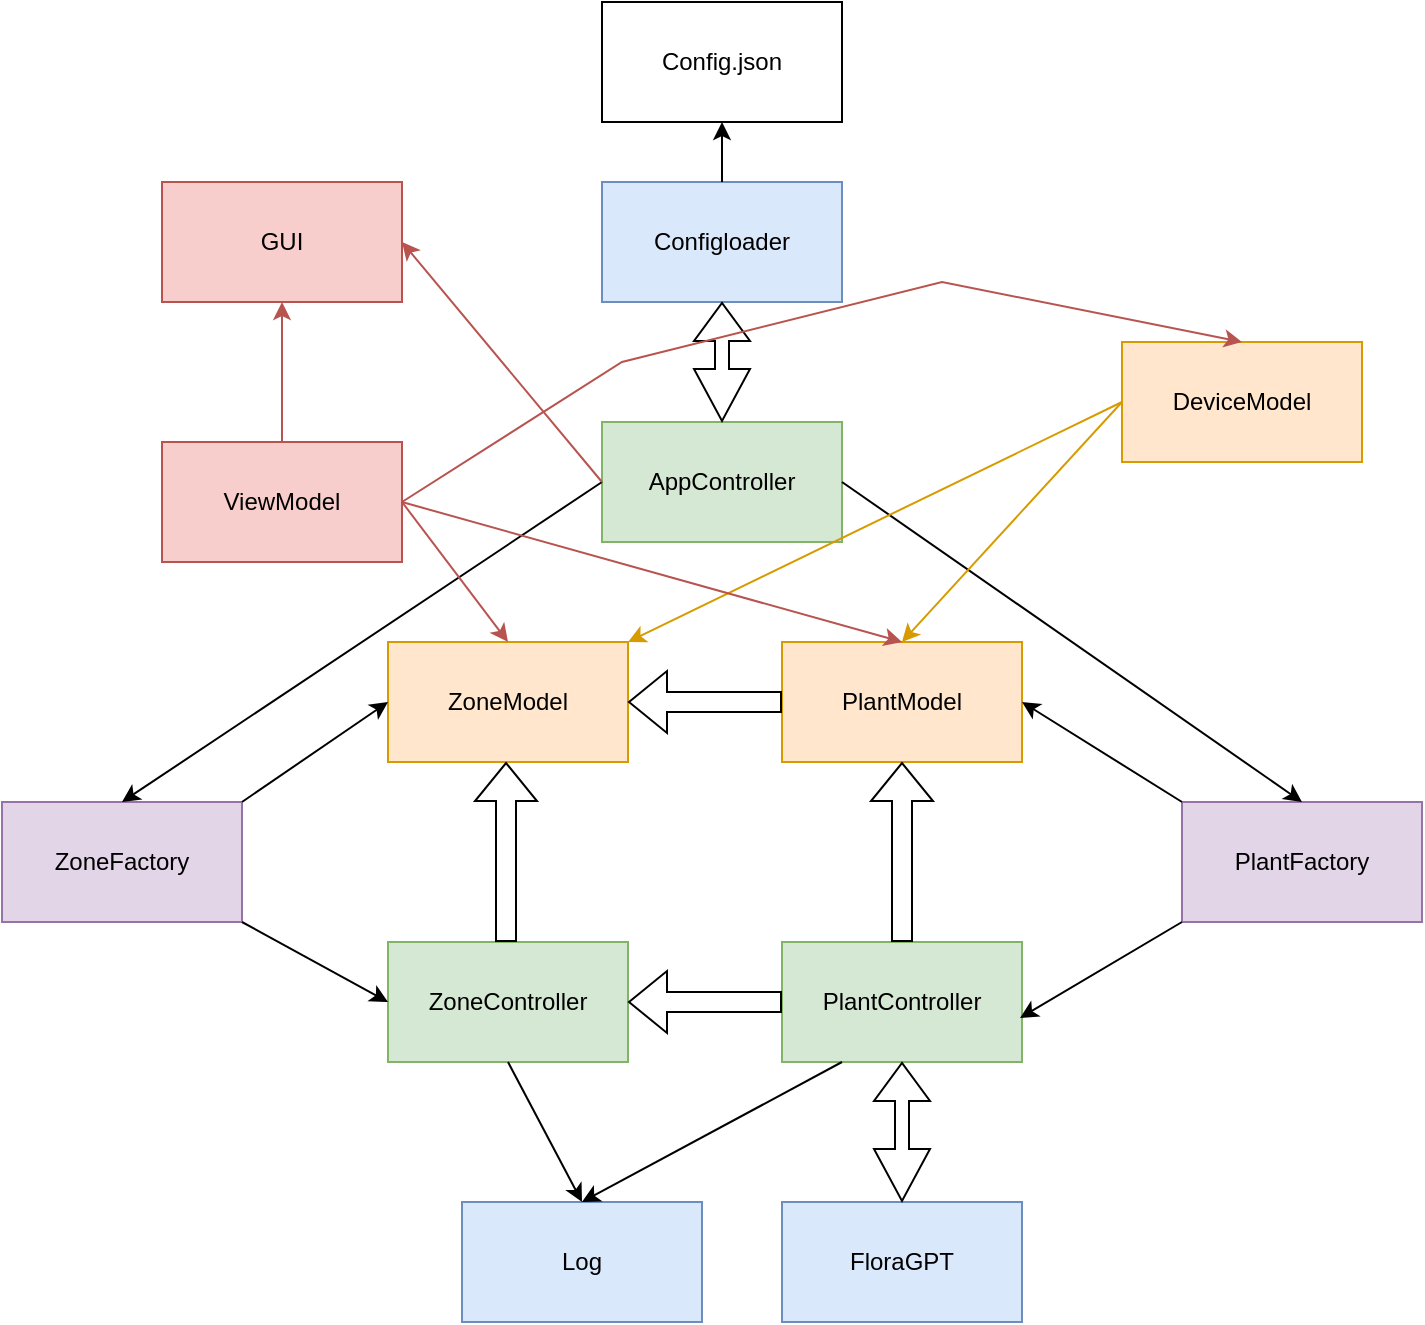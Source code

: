 <mxfile version="21.4.0" type="device">
  <diagram name="Page-1" id="c7558073-3199-34d8-9f00-42111426c3f3">
    <mxGraphModel dx="1434" dy="884" grid="1" gridSize="10" guides="1" tooltips="1" connect="1" arrows="1" fold="1" page="1" pageScale="1" pageWidth="826" pageHeight="1169" background="none" math="0" shadow="0">
      <root>
        <mxCell id="0" />
        <mxCell id="1" parent="0" />
        <mxCell id="CtsK_e08LjtsRLM-RBfz-103" value="ZoneController" style="rounded=0;whiteSpace=wrap;html=1;fillColor=#d5e8d4;strokeColor=#82b366;" parent="1" vertex="1">
          <mxGeometry x="353" y="490" width="120" height="60" as="geometry" />
        </mxCell>
        <mxCell id="CtsK_e08LjtsRLM-RBfz-104" value="DeviceModel" style="rounded=0;whiteSpace=wrap;html=1;fillColor=#ffe6cc;strokeColor=#d79b00;" parent="1" vertex="1">
          <mxGeometry x="720" y="190" width="120" height="60" as="geometry" />
        </mxCell>
        <mxCell id="CtsK_e08LjtsRLM-RBfz-105" value="Log" style="rounded=0;whiteSpace=wrap;html=1;fillColor=#dae8fc;strokeColor=#6c8ebf;" parent="1" vertex="1">
          <mxGeometry x="390" y="620" width="120" height="60" as="geometry" />
        </mxCell>
        <mxCell id="CtsK_e08LjtsRLM-RBfz-106" value="ZoneModel" style="rounded=0;whiteSpace=wrap;html=1;fillColor=#ffe6cc;strokeColor=#d79b00;" parent="1" vertex="1">
          <mxGeometry x="353" y="340" width="120" height="60" as="geometry" />
        </mxCell>
        <mxCell id="CtsK_e08LjtsRLM-RBfz-107" value="PlantController" style="rounded=0;whiteSpace=wrap;html=1;fillColor=#d5e8d4;strokeColor=#82b366;" parent="1" vertex="1">
          <mxGeometry x="550" y="490" width="120" height="60" as="geometry" />
        </mxCell>
        <mxCell id="CtsK_e08LjtsRLM-RBfz-108" value="PlantModel" style="rounded=0;whiteSpace=wrap;html=1;fillColor=#ffe6cc;strokeColor=#d79b00;" parent="1" vertex="1">
          <mxGeometry x="550" y="340" width="120" height="60" as="geometry" />
        </mxCell>
        <mxCell id="CtsK_e08LjtsRLM-RBfz-109" value="GUI" style="rounded=0;whiteSpace=wrap;html=1;fillColor=#f8cecc;strokeColor=#b85450;" parent="1" vertex="1">
          <mxGeometry x="240" y="110" width="120" height="60" as="geometry" />
        </mxCell>
        <mxCell id="CtsK_e08LjtsRLM-RBfz-110" value="Config.json" style="rounded=0;whiteSpace=wrap;html=1;" parent="1" vertex="1">
          <mxGeometry x="460" y="20" width="120" height="60" as="geometry" />
        </mxCell>
        <mxCell id="CtsK_e08LjtsRLM-RBfz-111" value="FloraGPT" style="rounded=0;whiteSpace=wrap;html=1;fillColor=#dae8fc;strokeColor=#6c8ebf;" parent="1" vertex="1">
          <mxGeometry x="550" y="620" width="120" height="60" as="geometry" />
        </mxCell>
        <mxCell id="CtsK_e08LjtsRLM-RBfz-112" value="" style="shape=flexArrow;endArrow=classic;startArrow=classic;html=1;rounded=0;exitX=0.5;exitY=1;exitDx=0;exitDy=0;width=7;endSize=8.32;entryX=0.5;entryY=0;entryDx=0;entryDy=0;" parent="1" source="CtsK_e08LjtsRLM-RBfz-107" target="CtsK_e08LjtsRLM-RBfz-111" edge="1">
          <mxGeometry width="100" height="100" relative="1" as="geometry">
            <mxPoint x="360" y="500" as="sourcePoint" />
            <mxPoint x="460" y="400" as="targetPoint" />
          </mxGeometry>
        </mxCell>
        <mxCell id="CtsK_e08LjtsRLM-RBfz-113" value="" style="shape=flexArrow;endArrow=classic;html=1;rounded=0;exitX=0.5;exitY=0;exitDx=0;exitDy=0;entryX=0.5;entryY=1;entryDx=0;entryDy=0;" parent="1" source="CtsK_e08LjtsRLM-RBfz-107" target="CtsK_e08LjtsRLM-RBfz-108" edge="1">
          <mxGeometry width="50" height="50" relative="1" as="geometry">
            <mxPoint x="390" y="470" as="sourcePoint" />
            <mxPoint x="440" y="420" as="targetPoint" />
          </mxGeometry>
        </mxCell>
        <mxCell id="CtsK_e08LjtsRLM-RBfz-114" value="" style="shape=flexArrow;endArrow=classic;html=1;rounded=0;exitX=0;exitY=0.5;exitDx=0;exitDy=0;entryX=1;entryY=0.5;entryDx=0;entryDy=0;" parent="1" source="CtsK_e08LjtsRLM-RBfz-107" target="CtsK_e08LjtsRLM-RBfz-103" edge="1">
          <mxGeometry width="50" height="50" relative="1" as="geometry">
            <mxPoint x="620" y="500" as="sourcePoint" />
            <mxPoint x="620" y="410" as="targetPoint" />
          </mxGeometry>
        </mxCell>
        <mxCell id="CtsK_e08LjtsRLM-RBfz-115" value="" style="shape=flexArrow;endArrow=classic;html=1;rounded=0;exitX=0;exitY=0.5;exitDx=0;exitDy=0;entryX=1;entryY=0.5;entryDx=0;entryDy=0;" parent="1" source="CtsK_e08LjtsRLM-RBfz-108" target="CtsK_e08LjtsRLM-RBfz-106" edge="1">
          <mxGeometry width="50" height="50" relative="1" as="geometry">
            <mxPoint x="560" y="530" as="sourcePoint" />
            <mxPoint x="483" y="530" as="targetPoint" />
          </mxGeometry>
        </mxCell>
        <mxCell id="CtsK_e08LjtsRLM-RBfz-116" value="" style="shape=flexArrow;endArrow=classic;html=1;rounded=0;exitX=0.5;exitY=0;exitDx=0;exitDy=0;entryX=0.5;entryY=1;entryDx=0;entryDy=0;" parent="1" edge="1">
          <mxGeometry width="50" height="50" relative="1" as="geometry">
            <mxPoint x="412" y="490" as="sourcePoint" />
            <mxPoint x="412" y="400" as="targetPoint" />
          </mxGeometry>
        </mxCell>
        <mxCell id="CtsK_e08LjtsRLM-RBfz-118" value="" style="endArrow=classic;html=1;rounded=0;entryX=0.5;entryY=0;entryDx=0;entryDy=0;exitX=0.5;exitY=1;exitDx=0;exitDy=0;" parent="1" source="CtsK_e08LjtsRLM-RBfz-103" target="CtsK_e08LjtsRLM-RBfz-105" edge="1">
          <mxGeometry width="50" height="50" relative="1" as="geometry">
            <mxPoint x="390" y="470" as="sourcePoint" />
            <mxPoint x="440" y="420" as="targetPoint" />
          </mxGeometry>
        </mxCell>
        <mxCell id="CtsK_e08LjtsRLM-RBfz-119" value="" style="endArrow=classic;html=1;rounded=0;entryX=0.5;entryY=0;entryDx=0;entryDy=0;exitX=0.25;exitY=1;exitDx=0;exitDy=0;" parent="1" source="CtsK_e08LjtsRLM-RBfz-107" target="CtsK_e08LjtsRLM-RBfz-105" edge="1">
          <mxGeometry width="50" height="50" relative="1" as="geometry">
            <mxPoint x="423" y="560" as="sourcePoint" />
            <mxPoint x="460" y="630" as="targetPoint" />
          </mxGeometry>
        </mxCell>
        <mxCell id="CtsK_e08LjtsRLM-RBfz-120" value="ZoneFactory" style="rounded=0;whiteSpace=wrap;html=1;fillColor=#e1d5e7;strokeColor=#9673a6;" parent="1" vertex="1">
          <mxGeometry x="160" y="420" width="120" height="60" as="geometry" />
        </mxCell>
        <mxCell id="CtsK_e08LjtsRLM-RBfz-121" value="PlantFactory" style="rounded=0;whiteSpace=wrap;html=1;fillColor=#e1d5e7;strokeColor=#9673a6;" parent="1" vertex="1">
          <mxGeometry x="750" y="420" width="120" height="60" as="geometry" />
        </mxCell>
        <mxCell id="CtsK_e08LjtsRLM-RBfz-122" value="" style="endArrow=classic;html=1;rounded=0;exitX=1;exitY=0;exitDx=0;exitDy=0;entryX=0;entryY=0.5;entryDx=0;entryDy=0;" parent="1" source="CtsK_e08LjtsRLM-RBfz-120" target="CtsK_e08LjtsRLM-RBfz-106" edge="1">
          <mxGeometry width="50" height="50" relative="1" as="geometry">
            <mxPoint x="390" y="470" as="sourcePoint" />
            <mxPoint x="440" y="420" as="targetPoint" />
          </mxGeometry>
        </mxCell>
        <mxCell id="CtsK_e08LjtsRLM-RBfz-123" value="" style="endArrow=classic;html=1;rounded=0;exitX=1;exitY=1;exitDx=0;exitDy=0;entryX=0;entryY=0.5;entryDx=0;entryDy=0;" parent="1" source="CtsK_e08LjtsRLM-RBfz-120" target="CtsK_e08LjtsRLM-RBfz-103" edge="1">
          <mxGeometry width="50" height="50" relative="1" as="geometry">
            <mxPoint x="290" y="430" as="sourcePoint" />
            <mxPoint x="363" y="380" as="targetPoint" />
          </mxGeometry>
        </mxCell>
        <mxCell id="CtsK_e08LjtsRLM-RBfz-124" value="" style="endArrow=classic;html=1;rounded=0;exitX=0;exitY=1;exitDx=0;exitDy=0;entryX=0.992;entryY=0.633;entryDx=0;entryDy=0;entryPerimeter=0;" parent="1" source="CtsK_e08LjtsRLM-RBfz-121" target="CtsK_e08LjtsRLM-RBfz-107" edge="1">
          <mxGeometry width="50" height="50" relative="1" as="geometry">
            <mxPoint x="300" y="440" as="sourcePoint" />
            <mxPoint x="373" y="390" as="targetPoint" />
          </mxGeometry>
        </mxCell>
        <mxCell id="CtsK_e08LjtsRLM-RBfz-125" value="" style="endArrow=classic;html=1;rounded=0;exitX=0;exitY=0;exitDx=0;exitDy=0;entryX=1;entryY=0.5;entryDx=0;entryDy=0;" parent="1" source="CtsK_e08LjtsRLM-RBfz-121" target="CtsK_e08LjtsRLM-RBfz-108" edge="1">
          <mxGeometry width="50" height="50" relative="1" as="geometry">
            <mxPoint x="730" y="490" as="sourcePoint" />
            <mxPoint x="680" y="560" as="targetPoint" />
          </mxGeometry>
        </mxCell>
        <mxCell id="CtsK_e08LjtsRLM-RBfz-126" value="Configloader" style="rounded=0;whiteSpace=wrap;html=1;fillColor=#dae8fc;strokeColor=#6c8ebf;" parent="1" vertex="1">
          <mxGeometry x="460" y="110" width="120" height="60" as="geometry" />
        </mxCell>
        <mxCell id="CtsK_e08LjtsRLM-RBfz-127" value="AppController" style="rounded=0;whiteSpace=wrap;html=1;fillColor=#d5e8d4;strokeColor=#82b366;" parent="1" vertex="1">
          <mxGeometry x="460" y="230" width="120" height="60" as="geometry" />
        </mxCell>
        <mxCell id="CtsK_e08LjtsRLM-RBfz-128" value="" style="endArrow=classic;html=1;rounded=0;entryX=0.5;entryY=1;entryDx=0;entryDy=0;" parent="1" source="CtsK_e08LjtsRLM-RBfz-126" target="CtsK_e08LjtsRLM-RBfz-110" edge="1">
          <mxGeometry width="50" height="50" relative="1" as="geometry">
            <mxPoint x="730" y="430" as="sourcePoint" />
            <mxPoint x="680" y="350" as="targetPoint" />
          </mxGeometry>
        </mxCell>
        <mxCell id="CtsK_e08LjtsRLM-RBfz-129" value="" style="shape=flexArrow;endArrow=classic;startArrow=classic;html=1;rounded=0;exitX=0.5;exitY=1;exitDx=0;exitDy=0;width=7;endSize=8.32;" parent="1" source="CtsK_e08LjtsRLM-RBfz-126" target="CtsK_e08LjtsRLM-RBfz-127" edge="1">
          <mxGeometry width="100" height="100" relative="1" as="geometry">
            <mxPoint x="620" y="560" as="sourcePoint" />
            <mxPoint x="620" y="630" as="targetPoint" />
          </mxGeometry>
        </mxCell>
        <mxCell id="CtsK_e08LjtsRLM-RBfz-130" value="" style="endArrow=classic;html=1;rounded=0;exitX=1;exitY=0.5;exitDx=0;exitDy=0;entryX=0.5;entryY=0;entryDx=0;entryDy=0;" parent="1" source="CtsK_e08LjtsRLM-RBfz-127" target="CtsK_e08LjtsRLM-RBfz-121" edge="1">
          <mxGeometry width="50" height="50" relative="1" as="geometry">
            <mxPoint x="730" y="430" as="sourcePoint" />
            <mxPoint x="680" y="350" as="targetPoint" />
          </mxGeometry>
        </mxCell>
        <mxCell id="CtsK_e08LjtsRLM-RBfz-131" value="" style="endArrow=classic;html=1;rounded=0;exitX=0;exitY=0.5;exitDx=0;exitDy=0;entryX=0.5;entryY=0;entryDx=0;entryDy=0;" parent="1" source="CtsK_e08LjtsRLM-RBfz-127" target="CtsK_e08LjtsRLM-RBfz-120" edge="1">
          <mxGeometry width="50" height="50" relative="1" as="geometry">
            <mxPoint x="590" y="260" as="sourcePoint" />
            <mxPoint x="790" y="430" as="targetPoint" />
          </mxGeometry>
        </mxCell>
        <mxCell id="CtsK_e08LjtsRLM-RBfz-133" value="" style="endArrow=classic;html=1;rounded=0;entryX=1;entryY=0;entryDx=0;entryDy=0;exitX=0;exitY=0.5;exitDx=0;exitDy=0;fillColor=#ffe6cc;strokeColor=#d79b00;" parent="1" source="CtsK_e08LjtsRLM-RBfz-104" target="CtsK_e08LjtsRLM-RBfz-106" edge="1">
          <mxGeometry width="50" height="50" relative="1" as="geometry">
            <mxPoint x="450" y="390" as="sourcePoint" />
            <mxPoint x="500" y="340" as="targetPoint" />
          </mxGeometry>
        </mxCell>
        <mxCell id="CtsK_e08LjtsRLM-RBfz-134" value="" style="endArrow=classic;html=1;rounded=0;entryX=0.5;entryY=0;entryDx=0;entryDy=0;exitX=0;exitY=0.5;exitDx=0;exitDy=0;fillColor=#ffe6cc;strokeColor=#d79b00;" parent="1" source="CtsK_e08LjtsRLM-RBfz-104" target="CtsK_e08LjtsRLM-RBfz-108" edge="1">
          <mxGeometry width="50" height="50" relative="1" as="geometry">
            <mxPoint x="730" y="260" as="sourcePoint" />
            <mxPoint x="483" y="350" as="targetPoint" />
          </mxGeometry>
        </mxCell>
        <mxCell id="CtsK_e08LjtsRLM-RBfz-136" value="ViewModel" style="rounded=0;whiteSpace=wrap;html=1;fillColor=#f8cecc;strokeColor=#b85450;" parent="1" vertex="1">
          <mxGeometry x="240" y="240" width="120" height="60" as="geometry" />
        </mxCell>
        <mxCell id="CtsK_e08LjtsRLM-RBfz-137" value="" style="endArrow=classic;html=1;rounded=0;entryX=0.5;entryY=0;entryDx=0;entryDy=0;exitX=1;exitY=0.5;exitDx=0;exitDy=0;fillColor=#f8cecc;strokeColor=#b85450;" parent="1" source="CtsK_e08LjtsRLM-RBfz-136" target="CtsK_e08LjtsRLM-RBfz-106" edge="1">
          <mxGeometry width="50" height="50" relative="1" as="geometry">
            <mxPoint x="730" y="230" as="sourcePoint" />
            <mxPoint x="620" y="350" as="targetPoint" />
          </mxGeometry>
        </mxCell>
        <mxCell id="CtsK_e08LjtsRLM-RBfz-138" value="" style="endArrow=classic;html=1;rounded=0;exitX=1;exitY=0.5;exitDx=0;exitDy=0;fillColor=#f8cecc;strokeColor=#b85450;entryX=0.5;entryY=0;entryDx=0;entryDy=0;" parent="1" source="CtsK_e08LjtsRLM-RBfz-136" target="CtsK_e08LjtsRLM-RBfz-104" edge="1">
          <mxGeometry width="50" height="50" relative="1" as="geometry">
            <mxPoint x="370" y="280" as="sourcePoint" />
            <mxPoint x="620" y="350" as="targetPoint" />
            <Array as="points">
              <mxPoint x="470" y="200" />
              <mxPoint x="630" y="160" />
            </Array>
          </mxGeometry>
        </mxCell>
        <mxCell id="CtsK_e08LjtsRLM-RBfz-139" value="" style="endArrow=classic;html=1;rounded=0;fillColor=#f8cecc;strokeColor=#b85450;exitX=0.5;exitY=0;exitDx=0;exitDy=0;entryX=0.5;entryY=1;entryDx=0;entryDy=0;" parent="1" source="CtsK_e08LjtsRLM-RBfz-136" target="CtsK_e08LjtsRLM-RBfz-109" edge="1">
          <mxGeometry width="50" height="50" relative="1" as="geometry">
            <mxPoint x="460" y="260" as="sourcePoint" />
            <mxPoint x="350" y="140" as="targetPoint" />
          </mxGeometry>
        </mxCell>
        <mxCell id="CtsK_e08LjtsRLM-RBfz-140" value="" style="endArrow=classic;html=1;rounded=0;fillColor=#f8cecc;strokeColor=#b85450;exitX=0;exitY=0.5;exitDx=0;exitDy=0;entryX=1;entryY=0.5;entryDx=0;entryDy=0;" parent="1" source="CtsK_e08LjtsRLM-RBfz-127" target="CtsK_e08LjtsRLM-RBfz-109" edge="1">
          <mxGeometry width="50" height="50" relative="1" as="geometry">
            <mxPoint x="310" y="250" as="sourcePoint" />
            <mxPoint x="310" y="180" as="targetPoint" />
          </mxGeometry>
        </mxCell>
        <mxCell id="CtsK_e08LjtsRLM-RBfz-141" value="" style="endArrow=classic;html=1;rounded=0;exitX=1;exitY=0.5;exitDx=0;exitDy=0;fillColor=#f8cecc;strokeColor=#b85450;" parent="1" source="CtsK_e08LjtsRLM-RBfz-136" edge="1">
          <mxGeometry width="50" height="50" relative="1" as="geometry">
            <mxPoint x="370" y="280" as="sourcePoint" />
            <mxPoint x="610" y="340" as="targetPoint" />
          </mxGeometry>
        </mxCell>
      </root>
    </mxGraphModel>
  </diagram>
</mxfile>
